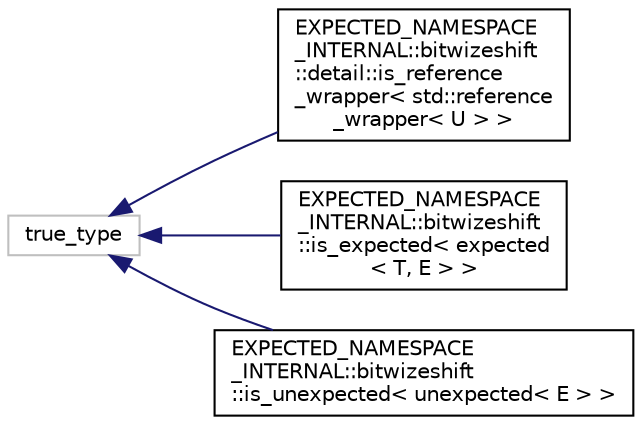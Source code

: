 digraph "Graphical Class Hierarchy"
{
  edge [fontname="Helvetica",fontsize="10",labelfontname="Helvetica",labelfontsize="10"];
  node [fontname="Helvetica",fontsize="10",shape=record];
  rankdir="LR";
  Node2 [label="true_type",height=0.2,width=0.4,color="grey75", fillcolor="white", style="filled"];
  Node2 -> Node0 [dir="back",color="midnightblue",fontsize="10",style="solid",fontname="Helvetica"];
  Node0 [label="EXPECTED_NAMESPACE\l_INTERNAL::bitwizeshift\l::detail::is_reference\l_wrapper\< std::reference\l_wrapper\< U \> \>",height=0.2,width=0.4,color="black", fillcolor="white", style="filled",URL="$dc/d2f/struct_e_x_p_e_c_t_e_d___n_a_m_e_s_p_a_c_e___i_n_t_e_r_n_a_l_1_1bitwizeshift_1_1detail_1_1is__rec82048a3b0bb7c03579e8991cb588ab5.html"];
  Node2 -> Node4 [dir="back",color="midnightblue",fontsize="10",style="solid",fontname="Helvetica"];
  Node4 [label="EXPECTED_NAMESPACE\l_INTERNAL::bitwizeshift\l::is_expected\< expected\l\< T, E \> \>",height=0.2,width=0.4,color="black", fillcolor="white", style="filled",URL="$d2/dec/struct_e_x_p_e_c_t_e_d___n_a_m_e_s_p_a_c_e___i_n_t_e_r_n_a_l_1_1bitwizeshift_1_1is__expected_3_0cff6f432a74fe034d32e544d750e7be8.html"];
  Node2 -> Node5 [dir="back",color="midnightblue",fontsize="10",style="solid",fontname="Helvetica"];
  Node5 [label="EXPECTED_NAMESPACE\l_INTERNAL::bitwizeshift\l::is_unexpected\< unexpected\< E \> \>",height=0.2,width=0.4,color="black", fillcolor="white", style="filled",URL="$d9/db1/struct_e_x_p_e_c_t_e_d___n_a_m_e_s_p_a_c_e___i_n_t_e_r_n_a_l_1_1bitwizeshift_1_1is__unexpected_3_01unexpected_3_01_e_01_4_01_4.html"];
}
